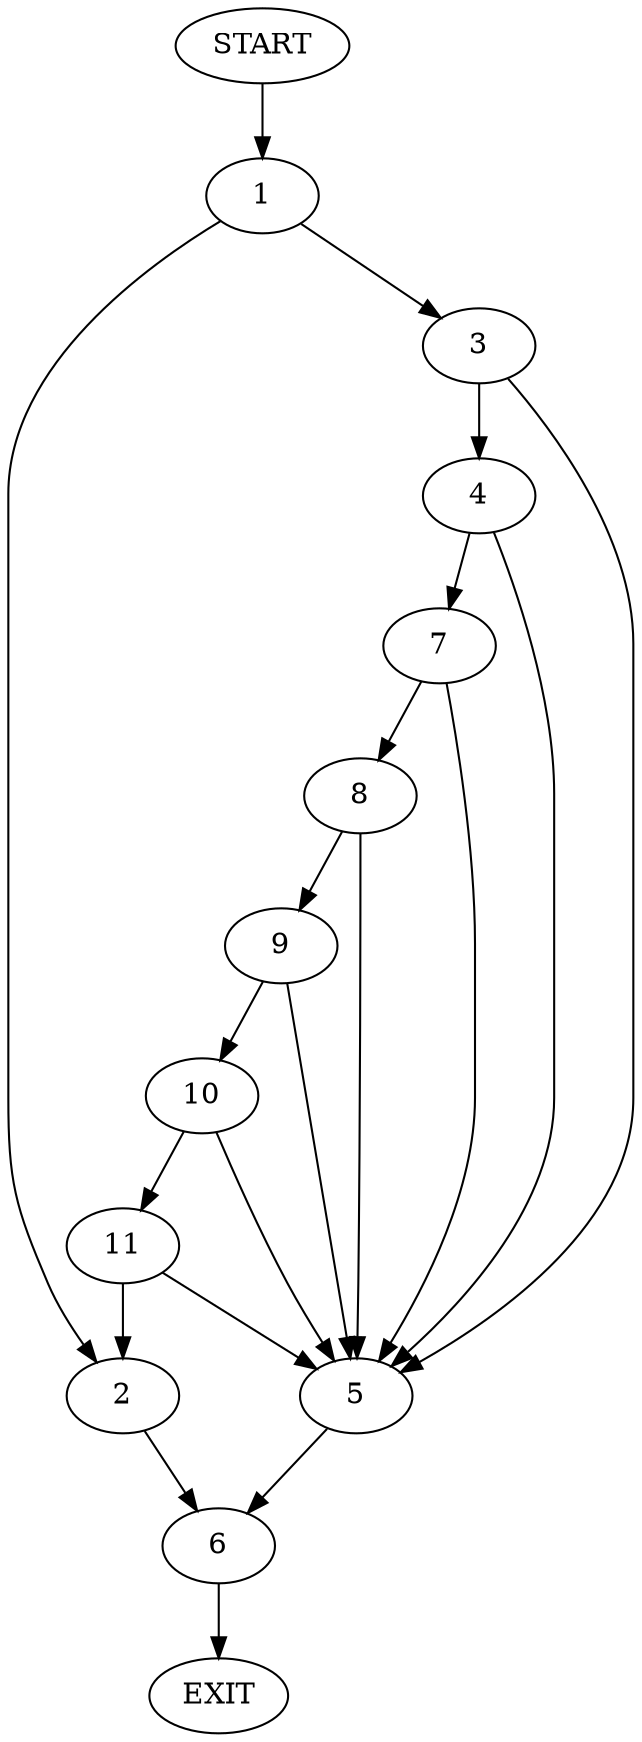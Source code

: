 digraph {
0 [label="START"];
1;
2;
3;
4;
5;
6;
7;
8;
9;
10;
11;
12 [label="EXIT"];
0 -> 1;
1 -> 2;
1 -> 3;
3 -> 4;
3 -> 5;
2 -> 6;
4 -> 7;
4 -> 5;
5 -> 6;
7 -> 5;
7 -> 8;
8 -> 5;
8 -> 9;
9 -> 10;
9 -> 5;
10 -> 11;
10 -> 5;
11 -> 5;
11 -> 2;
6 -> 12;
}